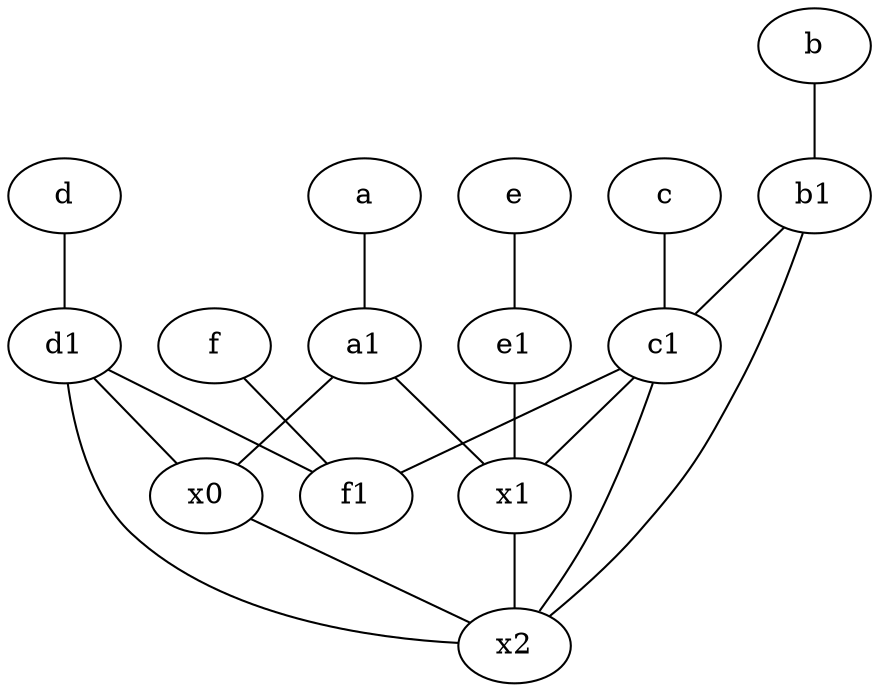 graph {
	node [labelfontsize=50]
	d1 [labelfontsize=50 pos="3,5!"]
	c1 [labelfontsize=50 pos="4.5,3!"]
	f [labelfontsize=50 pos="3,9!"]
	x0 [labelfontsize=50]
	a [labelfontsize=50 pos="8,2!"]
	f1 [labelfontsize=50 pos="3,8!"]
	x1 [labelfontsize=50]
	x2 [labelfontsize=50]
	e [labelfontsize=50 pos="7,9!"]
	d [labelfontsize=50 pos="2,5!"]
	b1 [labelfontsize=50 pos="9,4!"]
	a1 [labelfontsize=50 pos="8,3!"]
	c [labelfontsize=50 pos="4.5,2!"]
	b [labelfontsize=50 pos="10,4!"]
	e1 [labelfontsize=50 pos="7,7!"]
	d1 -- f1
	x0 -- x2
	c1 -- f1
	a1 -- x1
	c -- c1
	d -- d1
	c1 -- x2
	f -- f1
	d1 -- x2
	c1 -- x1
	a1 -- x0
	b1 -- c1
	x1 -- x2
	a -- a1
	e -- e1
	d1 -- x0
	b1 -- x2
	b -- b1
	e1 -- x1
}

